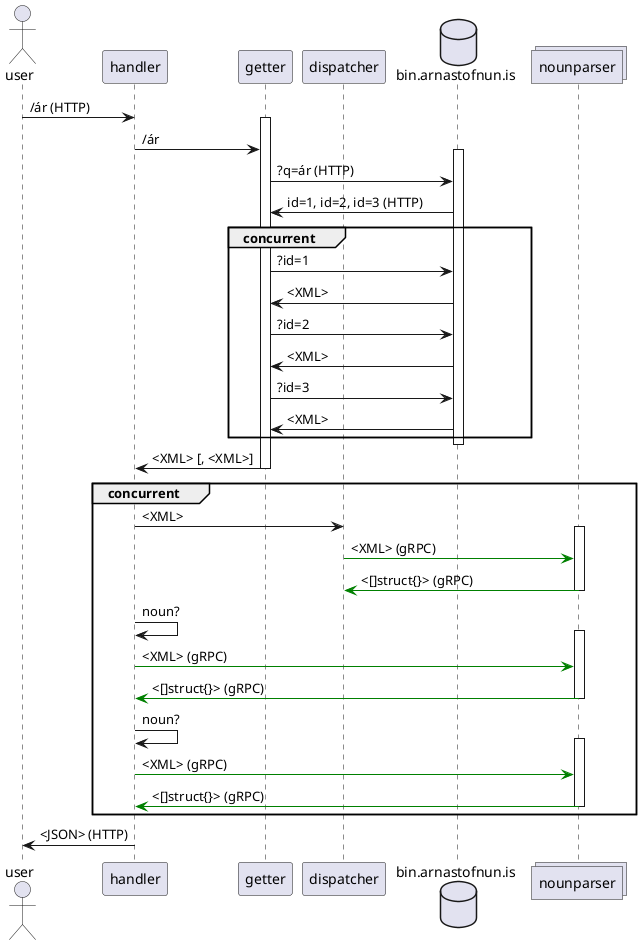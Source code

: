 @startuml service view

actor user
participant handler
participant getter
participant dispatcher
database bin.arnastofnun.is
collections nounparser
user -> handler: /ár (HTTP)
activate getter
handler -> getter: /ár
activate bin.arnastofnun.is
getter -> bin.arnastofnun.is: ?q=ár (HTTP)
getter <- bin.arnastofnun.is: id=1, id=2, id=3 (HTTP)
group concurrent
getter -> bin.arnastofnun.is: ?id=1
getter <- bin.arnastofnun.is: <XML>
getter -> bin.arnastofnun.is: ?id=2
getter <- bin.arnastofnun.is: <XML>
getter -> bin.arnastofnun.is: ?id=3
getter <- bin.arnastofnun.is: <XML>
end
deactivate bin.arnastofnun.is
handler <- getter: <XML> [, <XML>]
deactivate getter
group concurrent
handler -> dispatcher: <XML>
activate nounparser
dispatcher -[#green]> nounparser: <XML> (gRPC)
dispatcher <[#green]- nounparser: <[]struct{}> (gRPC)
deactivate nounparser
handler -> handler: noun?
activate nounparser
handler -[#green]> nounparser: <XML> (gRPC)
handler <[#green]- nounparser: <[]struct{}> (gRPC)
deactivate nounparser
handler -> handler: noun?
activate nounparser
handler -[#green]> nounparser: <XML> (gRPC)
handler <[#green]- nounparser: <[]struct{}> (gRPC)
deactivate nounparser
end
user <- handler: <JSON> (HTTP)
@enduml
